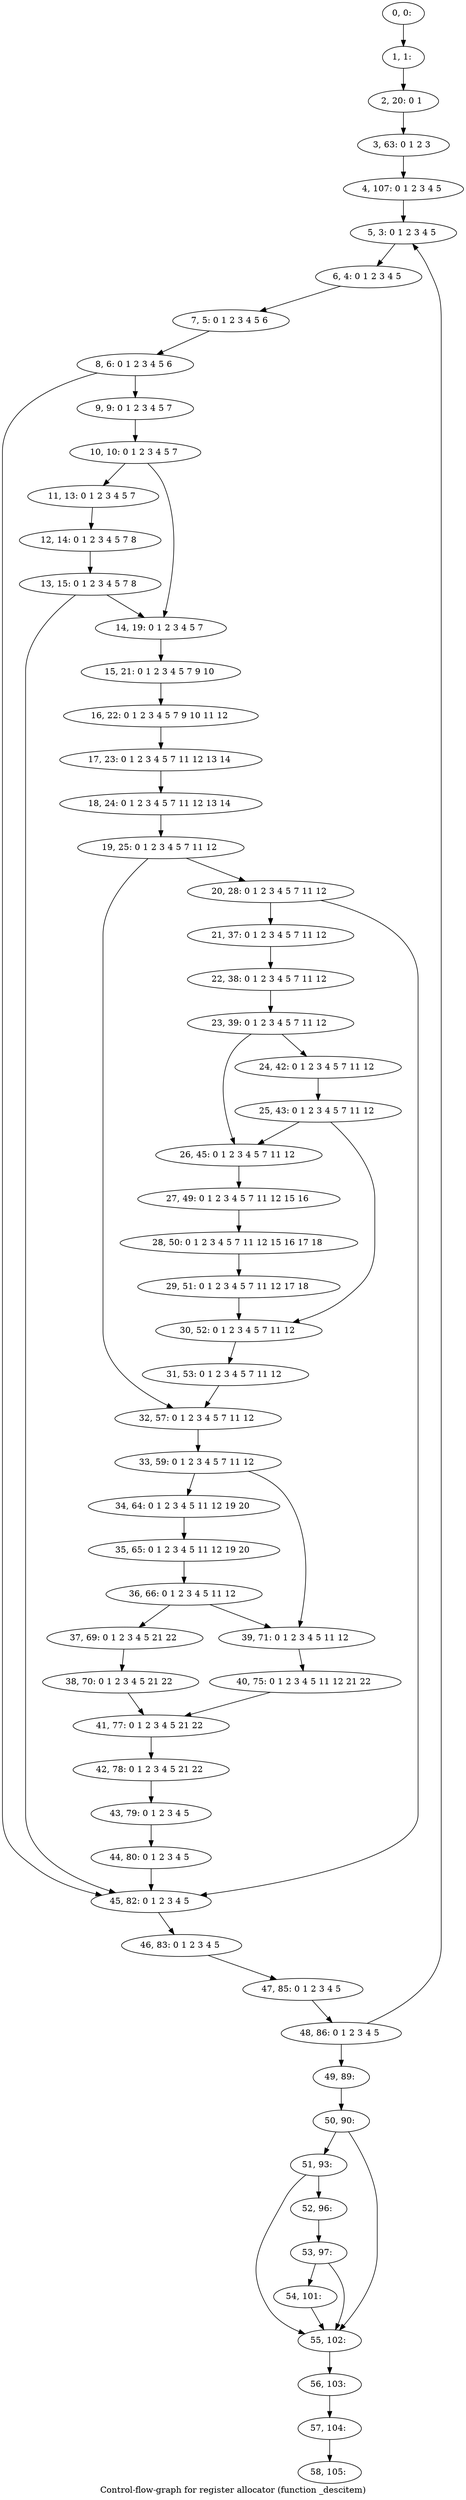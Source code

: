 digraph G {
graph [label="Control-flow-graph for register allocator (function _descitem)"]
0[label="0, 0: "];
1[label="1, 1: "];
2[label="2, 20: 0 1 "];
3[label="3, 63: 0 1 2 3 "];
4[label="4, 107: 0 1 2 3 4 5 "];
5[label="5, 3: 0 1 2 3 4 5 "];
6[label="6, 4: 0 1 2 3 4 5 "];
7[label="7, 5: 0 1 2 3 4 5 6 "];
8[label="8, 6: 0 1 2 3 4 5 6 "];
9[label="9, 9: 0 1 2 3 4 5 7 "];
10[label="10, 10: 0 1 2 3 4 5 7 "];
11[label="11, 13: 0 1 2 3 4 5 7 "];
12[label="12, 14: 0 1 2 3 4 5 7 8 "];
13[label="13, 15: 0 1 2 3 4 5 7 8 "];
14[label="14, 19: 0 1 2 3 4 5 7 "];
15[label="15, 21: 0 1 2 3 4 5 7 9 10 "];
16[label="16, 22: 0 1 2 3 4 5 7 9 10 11 12 "];
17[label="17, 23: 0 1 2 3 4 5 7 11 12 13 14 "];
18[label="18, 24: 0 1 2 3 4 5 7 11 12 13 14 "];
19[label="19, 25: 0 1 2 3 4 5 7 11 12 "];
20[label="20, 28: 0 1 2 3 4 5 7 11 12 "];
21[label="21, 37: 0 1 2 3 4 5 7 11 12 "];
22[label="22, 38: 0 1 2 3 4 5 7 11 12 "];
23[label="23, 39: 0 1 2 3 4 5 7 11 12 "];
24[label="24, 42: 0 1 2 3 4 5 7 11 12 "];
25[label="25, 43: 0 1 2 3 4 5 7 11 12 "];
26[label="26, 45: 0 1 2 3 4 5 7 11 12 "];
27[label="27, 49: 0 1 2 3 4 5 7 11 12 15 16 "];
28[label="28, 50: 0 1 2 3 4 5 7 11 12 15 16 17 18 "];
29[label="29, 51: 0 1 2 3 4 5 7 11 12 17 18 "];
30[label="30, 52: 0 1 2 3 4 5 7 11 12 "];
31[label="31, 53: 0 1 2 3 4 5 7 11 12 "];
32[label="32, 57: 0 1 2 3 4 5 7 11 12 "];
33[label="33, 59: 0 1 2 3 4 5 7 11 12 "];
34[label="34, 64: 0 1 2 3 4 5 11 12 19 20 "];
35[label="35, 65: 0 1 2 3 4 5 11 12 19 20 "];
36[label="36, 66: 0 1 2 3 4 5 11 12 "];
37[label="37, 69: 0 1 2 3 4 5 21 22 "];
38[label="38, 70: 0 1 2 3 4 5 21 22 "];
39[label="39, 71: 0 1 2 3 4 5 11 12 "];
40[label="40, 75: 0 1 2 3 4 5 11 12 21 22 "];
41[label="41, 77: 0 1 2 3 4 5 21 22 "];
42[label="42, 78: 0 1 2 3 4 5 21 22 "];
43[label="43, 79: 0 1 2 3 4 5 "];
44[label="44, 80: 0 1 2 3 4 5 "];
45[label="45, 82: 0 1 2 3 4 5 "];
46[label="46, 83: 0 1 2 3 4 5 "];
47[label="47, 85: 0 1 2 3 4 5 "];
48[label="48, 86: 0 1 2 3 4 5 "];
49[label="49, 89: "];
50[label="50, 90: "];
51[label="51, 93: "];
52[label="52, 96: "];
53[label="53, 97: "];
54[label="54, 101: "];
55[label="55, 102: "];
56[label="56, 103: "];
57[label="57, 104: "];
58[label="58, 105: "];
0->1 ;
1->2 ;
2->3 ;
3->4 ;
4->5 ;
5->6 ;
6->7 ;
7->8 ;
8->9 ;
8->45 ;
9->10 ;
10->11 ;
10->14 ;
11->12 ;
12->13 ;
13->14 ;
13->45 ;
14->15 ;
15->16 ;
16->17 ;
17->18 ;
18->19 ;
19->20 ;
19->32 ;
20->21 ;
20->45 ;
21->22 ;
22->23 ;
23->24 ;
23->26 ;
24->25 ;
25->26 ;
25->30 ;
26->27 ;
27->28 ;
28->29 ;
29->30 ;
30->31 ;
31->32 ;
32->33 ;
33->34 ;
33->39 ;
34->35 ;
35->36 ;
36->37 ;
36->39 ;
37->38 ;
38->41 ;
39->40 ;
40->41 ;
41->42 ;
42->43 ;
43->44 ;
44->45 ;
45->46 ;
46->47 ;
47->48 ;
48->49 ;
48->5 ;
49->50 ;
50->51 ;
50->55 ;
51->52 ;
51->55 ;
52->53 ;
53->54 ;
53->55 ;
54->55 ;
55->56 ;
56->57 ;
57->58 ;
}
